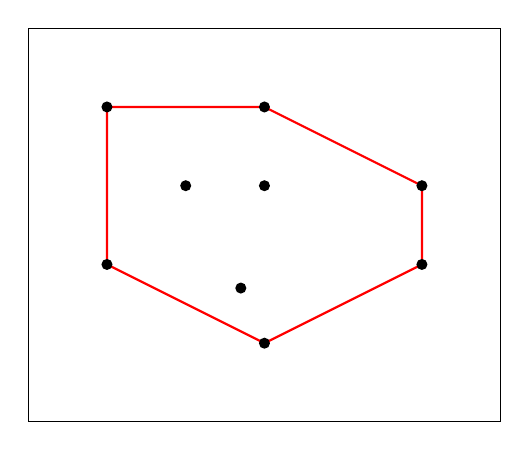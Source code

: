 \begin{tikzpicture}

\tikzstyle{line} = [draw,  thick]
\tikzstyle{point} = [black]

\coordinate (A) at (0,1);
\coordinate (B) at (0,3);
\coordinate (C) at (2,3);
\coordinate (D) at (4,2);
\coordinate (E) at (4,1);
\coordinate (F) at (2,0);
\coordinate (G) at (1,2);
\coordinate (H) at (2,2);
\coordinate (I) at (1.7,0.7);

\draw[line,red] (A)--(B)--(C)--(D)--(E)--(F)--cycle;

\draw (-1,-1) rectangle ++(6,5);



\foreach \point in {A,...,I}{
  \fill[point] (\point) circle (2pt);
}

\end{tikzpicture}